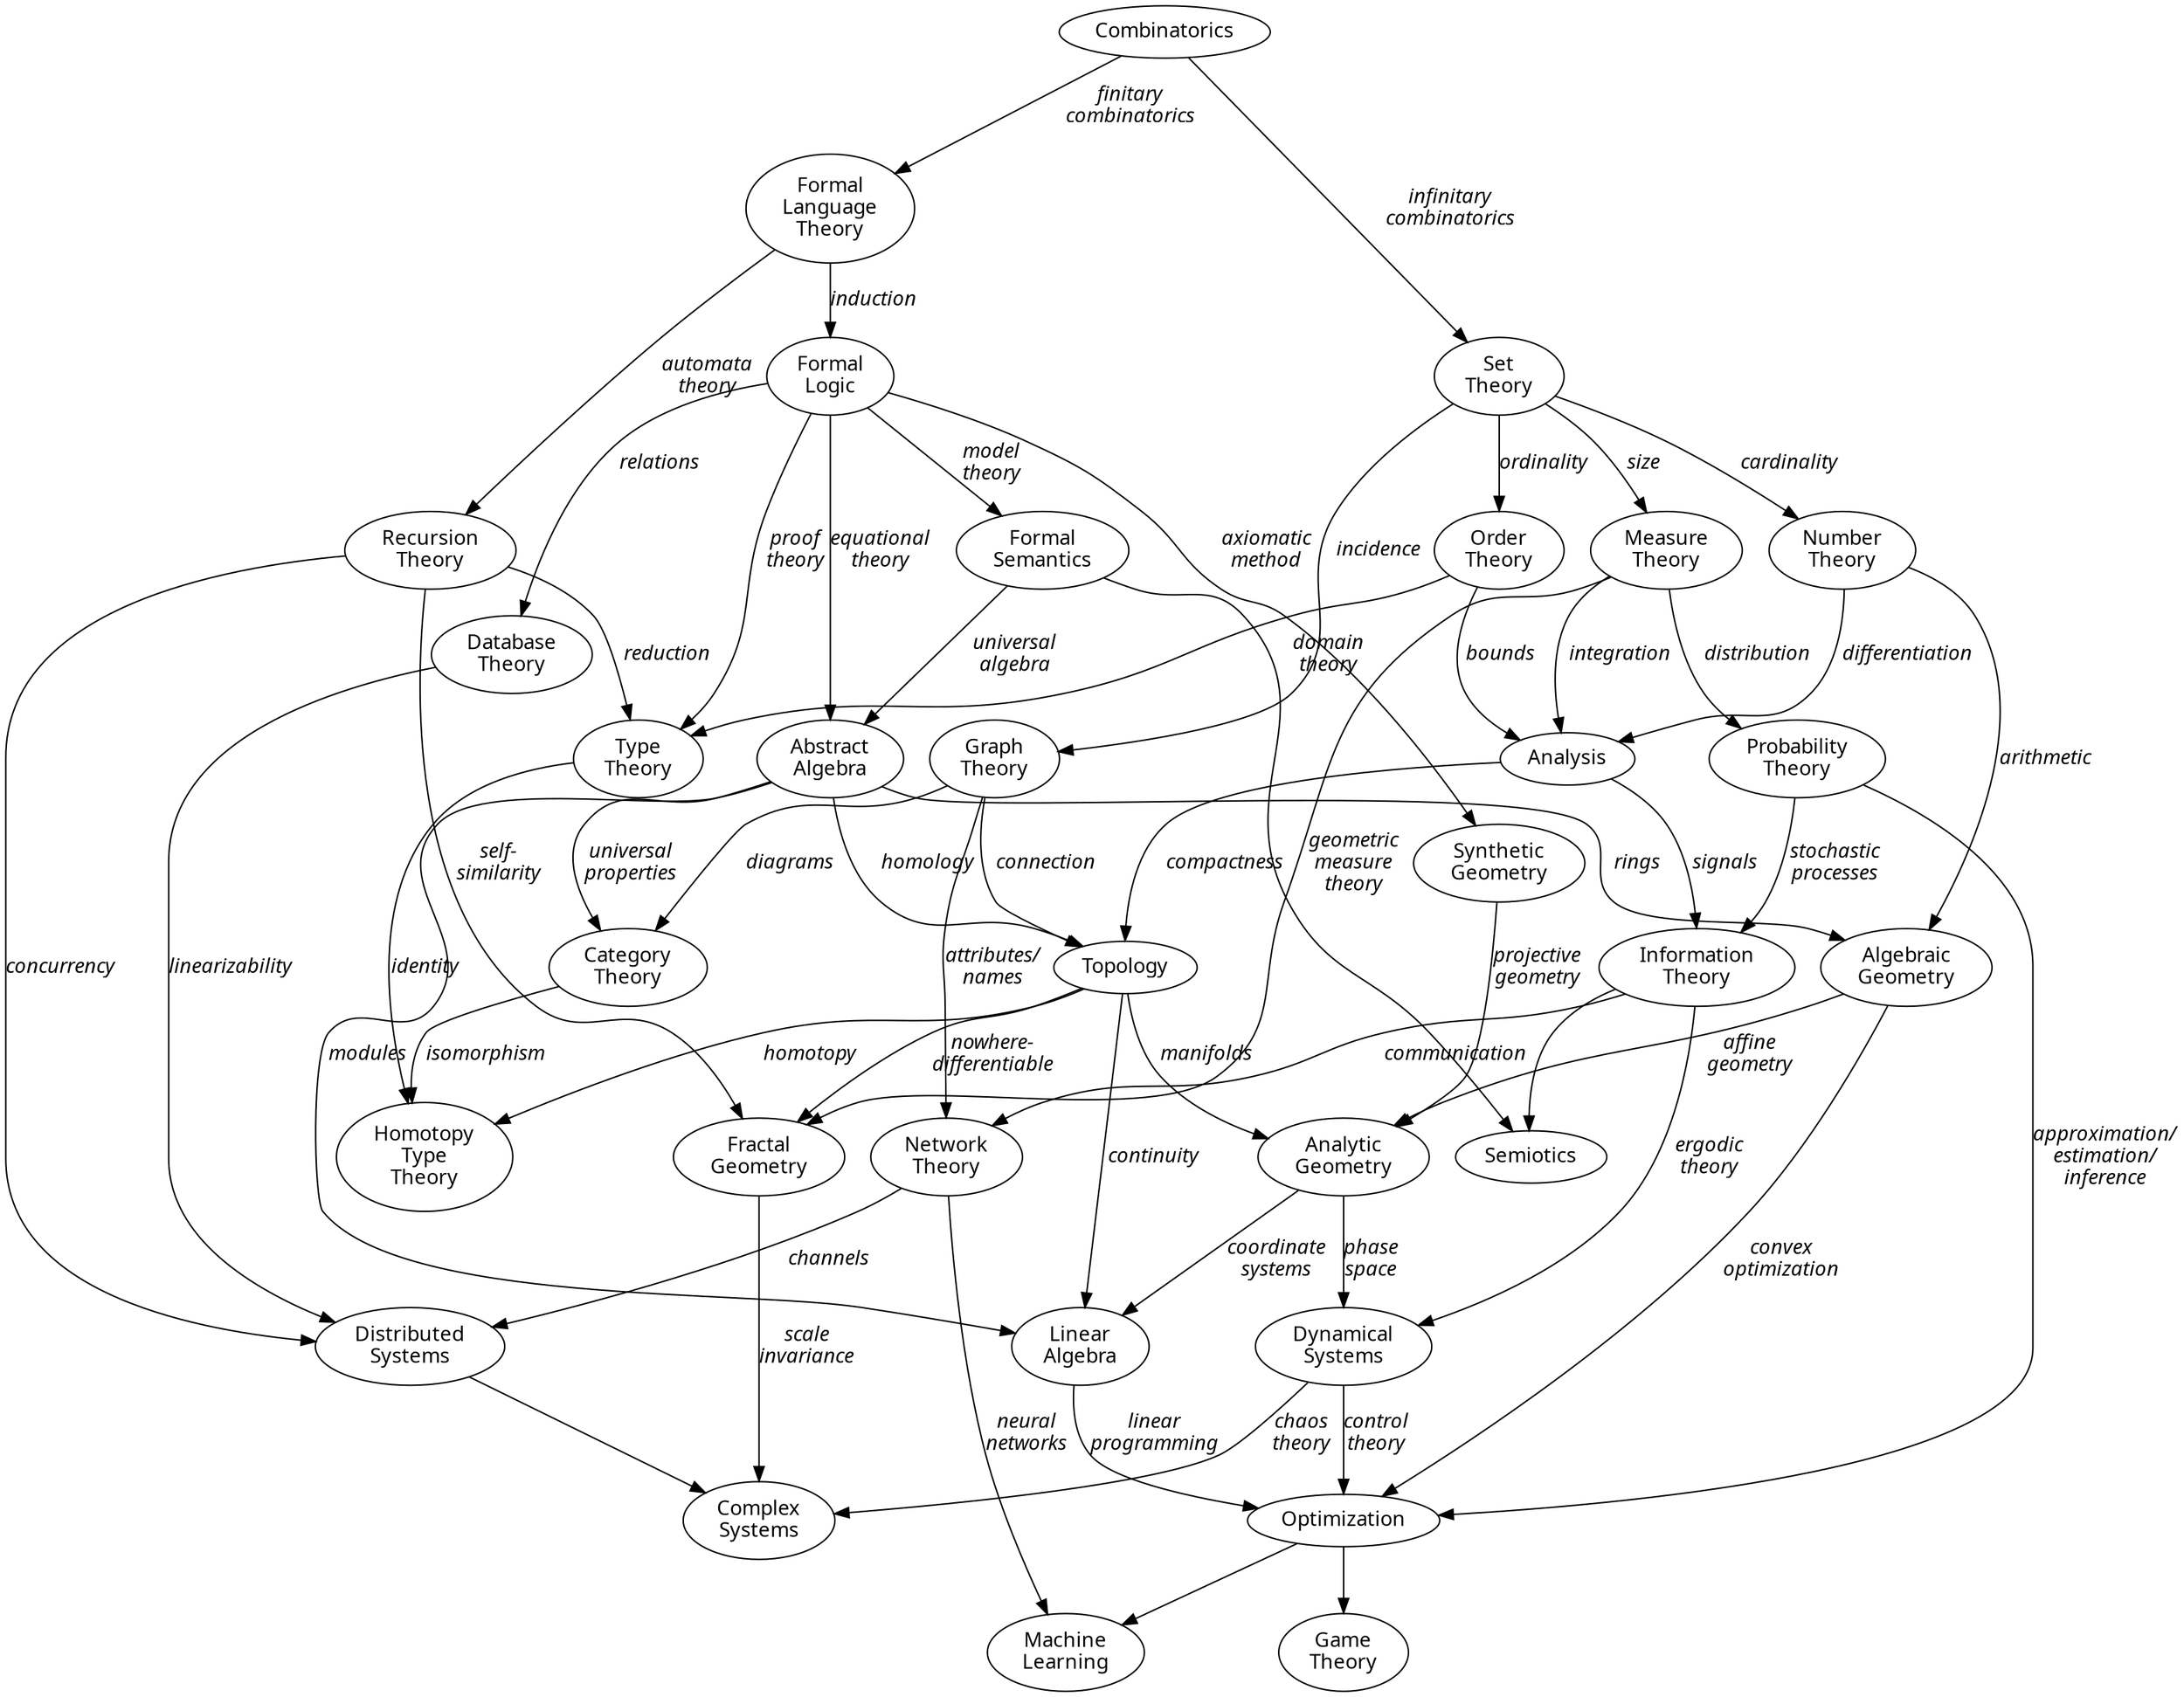 digraph topics {
  node [ fontname = "sans" ];
  "Combinatorics";
  "Formal\nLanguage\nTheory";
  "Formal\nLogic";
  "Formal\nSemantics";
  "Semiotics";
  "Abstract\nAlgebra";
  "Set\nTheory";
  "Graph\nTheory";
  "Network\nTheory";
  "Dynamical\nSystems";
  "Category\nTheory";
  "Measure\nTheory";
  "Probability\nTheory";
  "Information\nTheory";
  "Game\nTheory";
  "Optimization";
  "Machine\nLearning";
  "Number\nTheory";
  "Algebraic\nGeometry";
  "Analytic\nGeometry";
  "Synthetic\nGeometry";
  "Fractal\nGeometry";
  "Order\nTheory";
  "Analysis";
  "Recursion\nTheory";
  "Distributed\nSystems";
  "Complex\nSystems";
  "Database\nTheory";
  "Type\nTheory";
  "Homotopy\nType\nTheory";
  "Combinatorics" -> "Formal\nLanguage\nTheory"
    [ label = "finitary\ncombinatorics", fontname="sans italic" ]
  "Formal\nLanguage\nTheory" -> "Formal\nLogic"
    [ label = "induction", fontname="sans italic" ]
  "Formal\nLogic" -> "Formal\nSemantics"
    [ label = "model\ntheory", fontname="sans italic" ]
  "Formal\nLogic" -> "Abstract\nAlgebra"
    [ label = "equational\ntheory", fontname="sans italic" ]
  "Formal\nSemantics" -> "Abstract\nAlgebra"
    [ label = "universal\nalgebra", fontname="sans italic" ]
  "Abstract\nAlgebra" -> "Category\nTheory"
    [ label = "universal\nproperties", fontname="sans italic" ]
  "Abstract\nAlgebra" -> "Linear\nAlgebra"
    [ label = "modules", fontname="sans italic" ]
  "Analytic\nGeometry" -> "Linear\nAlgebra"
    [ label = "coordinate\nsystems", fontname="sans italic" ]
  "Algebraic\nGeometry" -> "Optimization"
    [ label = "convex\noptimization", fontname="sans italic" ]
  "Linear\nAlgebra" -> "Optimization"
    [ label = "linear\nprogramming", fontname="sans italic" ]
  "Probability\nTheory" -> "Optimization"
    [ label = "approximation/\nestimation/\ninference", fontname="sans italic" ]
  "Topology" -> "Linear\nAlgebra"
    [ label = "continuity", fontname="sans italic" ]
  "Topology" -> "Analytic\nGeometry"
    [ label = "manifolds", fontname="sans italic" ]
  "Abstract\nAlgebra" -> "Topology"
    [ label = "homology", fontname="sans italic" ]
  "Formal\nLogic" -> "Synthetic\nGeometry"
    [ label = "axiomatic\nmethod", fontname="sans italic" ]
  "Synthetic\nGeometry" -> "Analytic\nGeometry"
    [ label = "projective\ngeometry", fontname="sans italic" ]
  "Algebraic\nGeometry" -> "Analytic\nGeometry"
    [ label = "affine\ngeometry", fontname="sans italic" ]
  "Analytic\nGeometry" -> "Dynamical\nSystems"
    [ label = "phase\nspace", fontname="sans italic" ]
  "Graph\nTheory" -> "Network\nTheory"
    [ label = "attributes/\nnames", fontname="sans italic" ]
  "Network\nTheory" -> "Distributed\nSystems"
    [ label = "channels", fontname="sans italic" ]
  "Distributed\nSystems" -> "Complex\nSystems"
    [ label = "", fontname="sans italic" ]
  "Dynamical\nSystems" -> "Complex\nSystems"
    [ label = "chaos\ntheory", fontname="sans italic" ]
  "Analysis" -> "Information\nTheory"
    [ label = "signals", fontname="sans italic" ]
  "Dynamical\nSystems" -> "Optimization"
    [ label = "control\ntheory", fontname="sans italic" ]
  "Optimization" -> "Game\nTheory"
    [ label = "", fontname="sans italic" ]
  "Optimization" -> "Machine\nLearning"
    [ label = "", fontname="sans italic" ]
  "Network\nTheory" -> "Machine\nLearning"
    [ label = "neural\nnetworks", fontname="sans italic" ]
  "Combinatorics" -> "Set\nTheory"
    [ label = "infinitary\ncombinatorics", fontname="sans italic" ]
  "Set\nTheory" -> "Order\nTheory"
    [ label = "ordinality", fontname="sans italic" ]
  "Set\nTheory" -> "Graph\nTheory"
    [ label = "incidence", fontname="sans italic" ]
  "Graph\nTheory" -> "Category\nTheory"
    [ label = "diagrams", fontname="sans italic" ]
  "Graph\nTheory" -> "Topology"
    [ label = "connection", fontname="sans italic" ]
  "Analysis" -> "Topology"
    [ label = "compactness", fontname="sans italic" ]
  "Order\nTheory" -> "Type\nTheory"
    [ label = "domain\ntheory", fontname="sans italic" ]
  "Set\nTheory" -> "Number\nTheory"
    [ label = "cardinality", fontname="sans italic" ]
  "Set\nTheory" -> "Measure\nTheory"
    [ label = "size", fontname="sans italic" ]
  "Order\nTheory" -> "Analysis"
    [ label = "bounds", fontname="sans italic" ]
  //"Order\nTheory" -> "Category\nTheory"
  //  [ label = "limits", fontname="sans italic" ]
  "Number\nTheory" -> "Analysis"
    [ label = "differentiation", fontname="sans italic" ]
  "Number\nTheory" -> "Algebraic\nGeometry"
    [ label = "arithmetic", fontname="sans italic" ]
  "Abstract\nAlgebra" -> "Algebraic\nGeometry"
    [ label = "rings", fontname="sans italic" ]
  "Measure\nTheory" -> "Analysis"
    [ label = "integration", fontname="sans italic" ]
  "Measure\nTheory" -> "Probability\nTheory"
    [ label = "distribution", fontname="sans italic" ]
  "Probability\nTheory" -> "Information\nTheory"
    [ label = "stochastic\nprocesses", fontname="sans italic" ]
  "Information\nTheory" -> "Dynamical\nSystems"
    [ label = "ergodic\ntheory", fontname="sans italic" ]
  "Information\nTheory" -> "Network\nTheory"
    [ label = "communication", fontname="sans italic" ]
  "Information\nTheory" -> "Semiotics"
    [ label = "", fontname="sans italic" ]
  "Formal\nSemantics" -> "Semiotics"
    [ label = "", fontname="sans italic" ]
  "Formal\nLanguage\nTheory" -> "Recursion\nTheory"
    [ label = "automata\ntheory", fontname="sans italic" ]
  "Recursion\nTheory" -> "Fractal\nGeometry"
    [ label = "self-\nsimilarity", fontname="sans italic" ]
  "Measure\nTheory" -> "Fractal\nGeometry"
    [ label = "geometric\nmeasure\ntheory", fontname="sans italic" ]
  "Recursion\nTheory" -> "Type\nTheory"
    [ label = "reduction", fontname="sans italic" ]
  "Formal\nLogic" -> "Type\nTheory"
    [ label = "proof\ntheory", fontname="sans italic" ]
  "Formal\nLogic" -> "Database\nTheory"
    [ label = "relations", fontname="sans italic" ]
  "Database\nTheory" -> "Distributed\nSystems"
    [ label = "linearizability", fontname="sans italic" ]
  "Recursion\nTheory" -> "Distributed\nSystems"
    [ label = "concurrency", fontname="sans italic" ]
  "Fractal\nGeometry" -> "Complex\nSystems"
    [ label = "scale\ninvariance", fontname="sans italic" ]
  "Type\nTheory" -> "Homotopy\nType\nTheory"
    [ label = "identity", fontname="sans italic" ]
  "Category\nTheory" -> "Homotopy\nType\nTheory"
    [ label = "isomorphism", fontname="sans italic" ]
  "Topology" -> "Homotopy\nType\nTheory"
    [ label = "homotopy", fontname="sans italic" ]
  "Topology" -> "Fractal\nGeometry"
    [ label = "nowhere-\ndifferentiable", fontname="sans italic" ]
}
